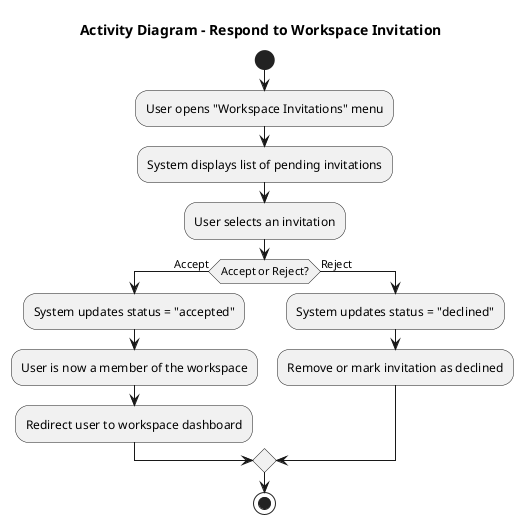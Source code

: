 @startuml
title Activity Diagram - Respond to Workspace Invitation
start

:User opens "Workspace Invitations" menu;

:System displays list of pending invitations;

:User selects an invitation;

if (Accept or Reject?) then (Accept)
    :System updates status = "accepted";
    :User is now a member of the workspace;
    :Redirect user to workspace dashboard;
else (Reject)
    :System updates status = "declined";
    :Remove or mark invitation as declined;
endif

stop
@enduml
